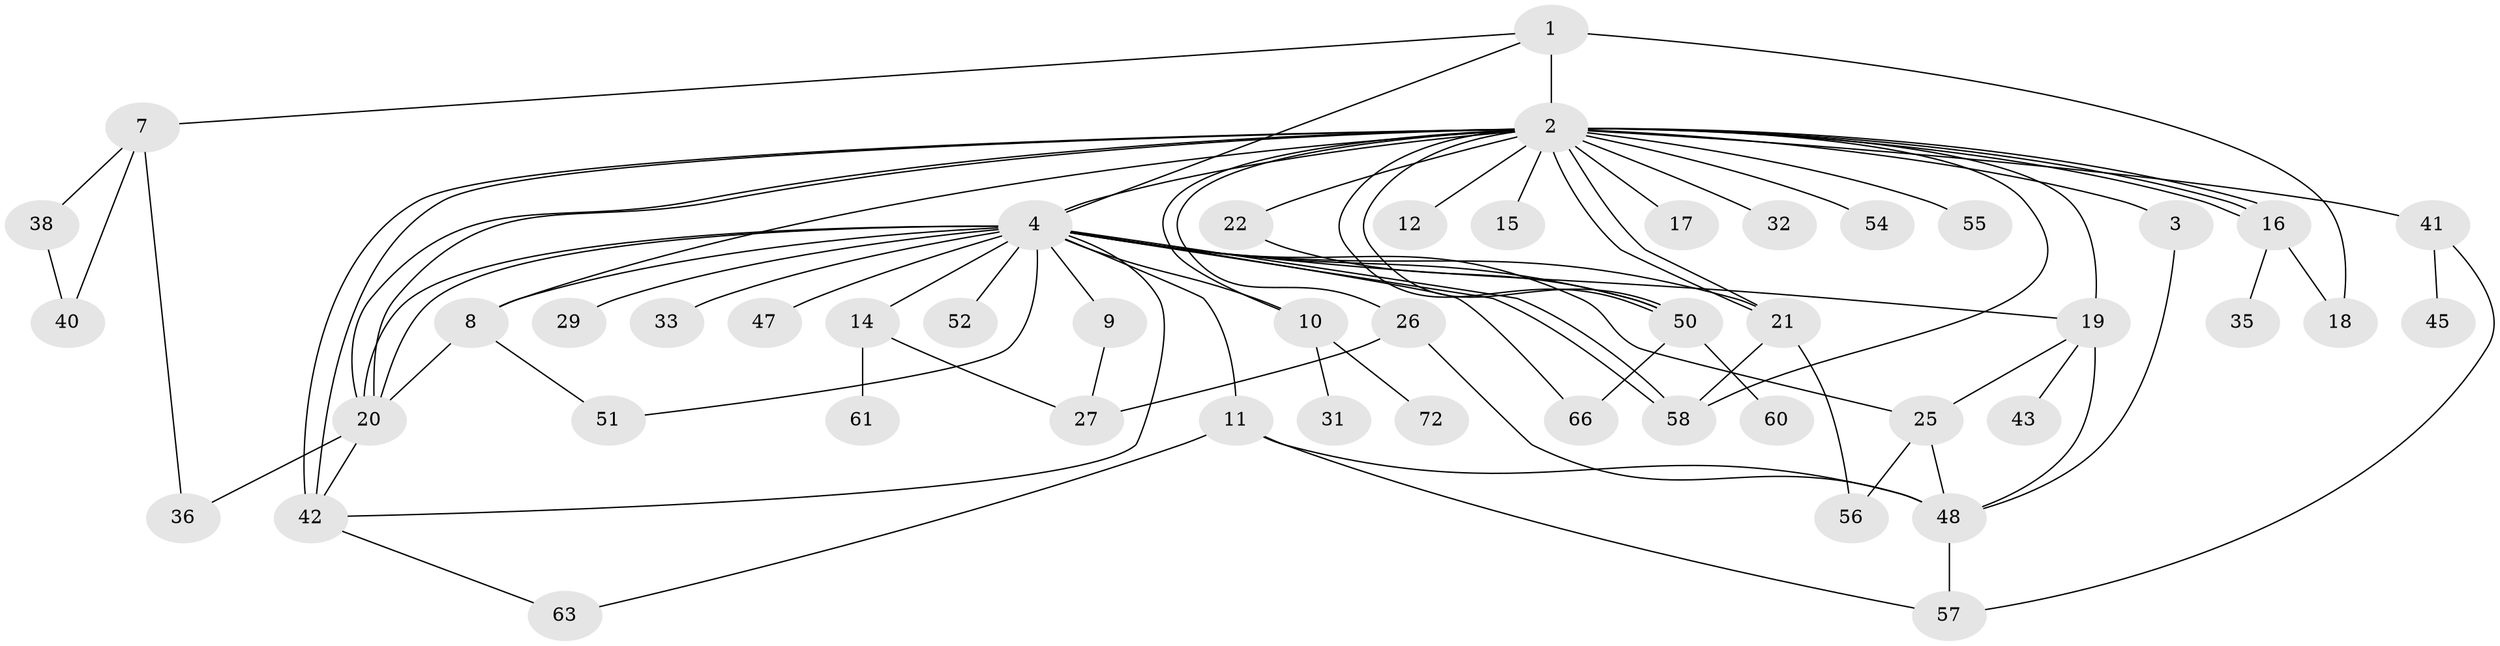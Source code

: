 // Generated by graph-tools (version 1.1) at 2025/23/03/03/25 07:23:49]
// undirected, 49 vertices, 85 edges
graph export_dot {
graph [start="1"]
  node [color=gray90,style=filled];
  1 [super="+5"];
  2 [super="+6"];
  3 [super="+13"];
  4 [super="+28"];
  7 [super="+37"];
  8 [super="+39"];
  9;
  10 [super="+24"];
  11 [super="+65"];
  12;
  14 [super="+46"];
  15;
  16 [super="+70"];
  17;
  18;
  19 [super="+30"];
  20 [super="+23"];
  21 [super="+53"];
  22;
  25;
  26 [super="+71"];
  27 [super="+49"];
  29;
  31 [super="+68"];
  32;
  33 [super="+34"];
  35;
  36 [super="+64"];
  38;
  40;
  41 [super="+44"];
  42 [super="+69"];
  43;
  45;
  47;
  48 [super="+67"];
  50 [super="+62"];
  51;
  52;
  54;
  55;
  56;
  57 [super="+59"];
  58 [super="+73"];
  60;
  61;
  63;
  66;
  72;
  1 -- 2 [weight=2];
  1 -- 4;
  1 -- 18;
  1 -- 7;
  2 -- 3 [weight=2];
  2 -- 4;
  2 -- 10;
  2 -- 12;
  2 -- 15;
  2 -- 16 [weight=2];
  2 -- 16;
  2 -- 16;
  2 -- 19;
  2 -- 20;
  2 -- 20;
  2 -- 21;
  2 -- 21;
  2 -- 26;
  2 -- 41 [weight=2];
  2 -- 42 [weight=2];
  2 -- 42;
  2 -- 50 [weight=2];
  2 -- 50;
  2 -- 54;
  2 -- 58;
  2 -- 32;
  2 -- 17;
  2 -- 22;
  2 -- 55;
  2 -- 8;
  3 -- 48;
  4 -- 8;
  4 -- 9;
  4 -- 10 [weight=2];
  4 -- 11 [weight=2];
  4 -- 14;
  4 -- 20 [weight=2];
  4 -- 20;
  4 -- 21;
  4 -- 25;
  4 -- 29;
  4 -- 33;
  4 -- 42;
  4 -- 47;
  4 -- 51;
  4 -- 52;
  4 -- 58;
  4 -- 58;
  4 -- 66;
  4 -- 19;
  4 -- 50;
  7 -- 36;
  7 -- 38;
  7 -- 40;
  8 -- 51;
  8 -- 20;
  9 -- 27;
  10 -- 31;
  10 -- 72;
  11 -- 48;
  11 -- 63;
  11 -- 57;
  14 -- 27;
  14 -- 61;
  16 -- 35;
  16 -- 18;
  19 -- 25;
  19 -- 43;
  19 -- 48;
  20 -- 36;
  20 -- 42;
  21 -- 56;
  21 -- 58;
  22 -- 50;
  25 -- 48;
  25 -- 56;
  26 -- 27;
  26 -- 48;
  38 -- 40;
  41 -- 45;
  41 -- 57;
  42 -- 63;
  48 -- 57;
  50 -- 60;
  50 -- 66;
}
